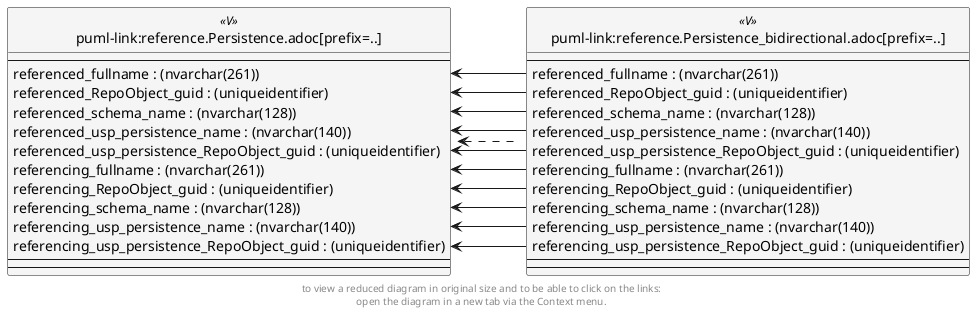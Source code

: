 @startuml
left to right direction
'top to bottom direction
hide circle
'avoide "." issues:
set namespaceSeparator none


skinparam class {
  BackgroundColor White
  BackgroundColor<<FN>> Yellow
  BackgroundColor<<FS>> Yellow
  BackgroundColor<<FT>> LightGray
  BackgroundColor<<IF>> Yellow
  BackgroundColor<<IS>> Yellow
  BackgroundColor<<P>> Aqua
  BackgroundColor<<PC>> Aqua
  BackgroundColor<<SN>> Yellow
  BackgroundColor<<SO>> SlateBlue
  BackgroundColor<<TF>> LightGray
  BackgroundColor<<TR>> Tomato
  BackgroundColor<<U>> White
  BackgroundColor<<V>> WhiteSmoke
  BackgroundColor<<X>> Aqua
}


entity "puml-link:reference.Persistence.adoc[prefix=..]" as reference.Persistence << V >> {
  --
  referenced_fullname : (nvarchar(261))
  referenced_RepoObject_guid : (uniqueidentifier)
  referenced_schema_name : (nvarchar(128))
  referenced_usp_persistence_name : (nvarchar(140))
  referenced_usp_persistence_RepoObject_guid : (uniqueidentifier)
  referencing_fullname : (nvarchar(261))
  referencing_RepoObject_guid : (uniqueidentifier)
  referencing_schema_name : (nvarchar(128))
  referencing_usp_persistence_name : (nvarchar(140))
  referencing_usp_persistence_RepoObject_guid : (uniqueidentifier)
  --
  --
}

entity "puml-link:reference.Persistence_bidirectional.adoc[prefix=..]" as reference.Persistence_bidirectional << V >> {
  --
  referenced_fullname : (nvarchar(261))
  referenced_RepoObject_guid : (uniqueidentifier)
  referenced_schema_name : (nvarchar(128))
  referenced_usp_persistence_name : (nvarchar(140))
  referenced_usp_persistence_RepoObject_guid : (uniqueidentifier)
  referencing_fullname : (nvarchar(261))
  referencing_RepoObject_guid : (uniqueidentifier)
  referencing_schema_name : (nvarchar(128))
  referencing_usp_persistence_name : (nvarchar(140))
  referencing_usp_persistence_RepoObject_guid : (uniqueidentifier)
  --
  --
}

reference.Persistence <.. reference.Persistence_bidirectional
reference.Persistence::referenced_fullname <-- reference.Persistence_bidirectional::referenced_fullname
reference.Persistence::referenced_RepoObject_guid <-- reference.Persistence_bidirectional::referenced_RepoObject_guid
reference.Persistence::referenced_schema_name <-- reference.Persistence_bidirectional::referenced_schema_name
reference.Persistence::referenced_usp_persistence_name <-- reference.Persistence_bidirectional::referenced_usp_persistence_name
reference.Persistence::referenced_usp_persistence_RepoObject_guid <-- reference.Persistence_bidirectional::referenced_usp_persistence_RepoObject_guid
reference.Persistence::referencing_fullname <-- reference.Persistence_bidirectional::referencing_fullname
reference.Persistence::referencing_RepoObject_guid <-- reference.Persistence_bidirectional::referencing_RepoObject_guid
reference.Persistence::referencing_schema_name <-- reference.Persistence_bidirectional::referencing_schema_name
reference.Persistence::referencing_usp_persistence_name <-- reference.Persistence_bidirectional::referencing_usp_persistence_name
reference.Persistence::referencing_usp_persistence_RepoObject_guid <-- reference.Persistence_bidirectional::referencing_usp_persistence_RepoObject_guid
footer
to view a reduced diagram in original size and to be able to click on the links:
open the diagram in a new tab via the Context menu.
end footer

@enduml


